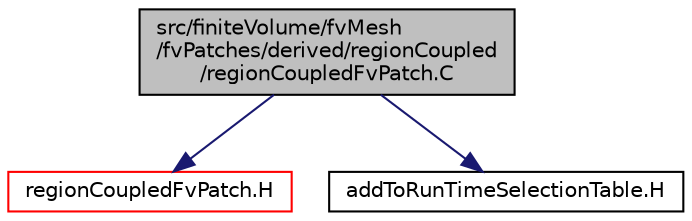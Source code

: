 digraph "src/finiteVolume/fvMesh/fvPatches/derived/regionCoupled/regionCoupledFvPatch.C"
{
  bgcolor="transparent";
  edge [fontname="Helvetica",fontsize="10",labelfontname="Helvetica",labelfontsize="10"];
  node [fontname="Helvetica",fontsize="10",shape=record];
  Node1 [label="src/finiteVolume/fvMesh\l/fvPatches/derived/regionCoupled\l/regionCoupledFvPatch.C",height=0.2,width=0.4,color="black", fillcolor="grey75", style="filled", fontcolor="black"];
  Node1 -> Node2 [color="midnightblue",fontsize="10",style="solid",fontname="Helvetica"];
  Node2 [label="regionCoupledFvPatch.H",height=0.2,width=0.4,color="red",URL="$a05946.html"];
  Node1 -> Node3 [color="midnightblue",fontsize="10",style="solid",fontname="Helvetica"];
  Node3 [label="addToRunTimeSelectionTable.H",height=0.2,width=0.4,color="black",URL="$a07867.html",tooltip="Macros for easy insertion into run-time selection tables. "];
}
